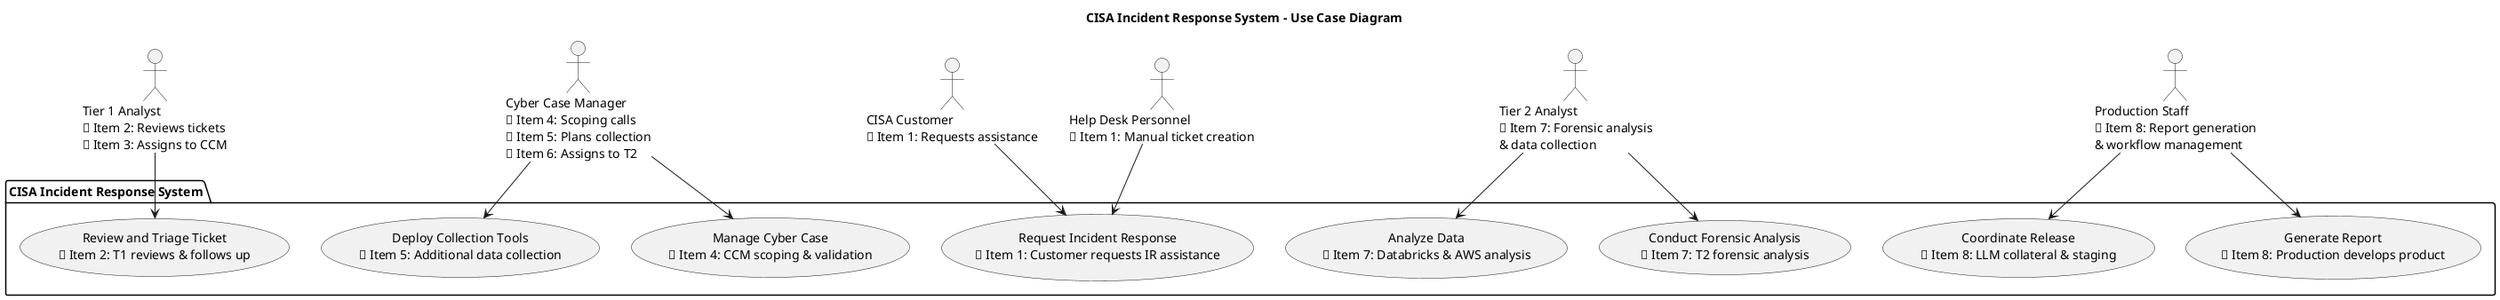 @startuml CISA_UseCase_Diagram
'!theme plain
title CISA Incident Response System - Use Case Diagram

' Actors
actor "CISA Customer\n📝 Item 1: Requests assistance" as Customer
actor "Tier 1 Analyst\n📝 Item 2: Reviews tickets\n📝 Item 3: Assigns to CCM" as T1
actor "Cyber Case Manager\n📝 Item 4: Scoping calls\n📝 Item 5: Plans collection\n📝 Item 6: Assigns to T2" as CCM
actor "Tier 2 Analyst\n📝 Item 7: Forensic analysis\n& data collection" as T2
actor "Production Staff\n📝 Item 8: Report generation\n& workflow management" as Prod
actor "Help Desk Personnel\n📝 Item 1: Manual ticket creation" as Help

' Use Cases
package "CISA Incident Response System" {
    usecase "Request Incident Response\n📝 Item 1: Customer requests IR assistance" as UC1
    usecase "Review and Triage Ticket\n📝 Item 2: T1 reviews & follows up" as UC2
    usecase "Manage Cyber Case\n📝 Item 4: CCM scoping & validation" as UC3
    usecase "Conduct Forensic Analysis\n📝 Item 7: T2 forensic analysis" as UC4
    usecase "Generate Report\n📝 Item 8: Production develops product" as UC5
    usecase "Deploy Collection Tools\n📝 Item 5: Additional data collection" as UC6
    usecase "Analyze Data\n📝 Item 7: Databricks & AWS analysis" as UC7
    usecase "Coordinate Release\n📝 Item 8: LLM collateral & staging" as UC8
}

' Relationships
Customer --> UC1
Help --> UC1
T1 --> UC2
CCM --> UC3
CCM --> UC6
T2 --> UC4
T2 --> UC7
Prod --> UC5
Prod --> UC8

@enduml

@startuml CISA_Activity_Diagram
!theme plain
title CISA Incident Response Process - Activity Diagram

start
note right: 📝 Item 1: Customer Requests IR Assistance

if (Request Method?) then (Web Intake)
  :Auto-create ServiceNow Ticket\n📝 Item 1: Automatic creation;
else (Phone/Other)
  :Help Desk Creates Ticket Manually\n📝 Item 1: Manual creation;
endif

:Tier 1 Analyst Reviews Ticket\n📝 Item 2: T1 reviews in ServiceNow;
:Follow Up with Customer for Critical Info\n📝 Item 2: Collect critical information;
:Update Ticket with Additional Info\n📝 Item 2: Additional info captured;
:Assign Ticket to Cyber Case Manager\n📝 Item 3: T1 assigns to CCM;

:CCM Reviews Ticket\n📝 Item 4: CCM reviews if needed;
:Schedule & Conduct Scoping Call\n📝 Item 4: Understand IR nature;
:Validate Data Access & Legal Agreements\n📝 Item 4: Legal agreements for non-federal;

if (Ongoing Active Intrusion?) then (Yes)
  :Plan Additional Data Collection\n📝 Item 5: Deploy additional collection;
else (No)
endif

:Assign to Tier 2 Analyst\n📝 Item 6: CCM assigns to T2/IR lead;

partition "📝 Item 7: Forensic Analysis Process" {
  :Tier 2 Analyst Reviews Ticket\n📝 Item 7: T2 reviews ticket info;
  :Deploy Network Sensors & EDR Agents\n📝 Item 7: Network TAP/SPAN & EDR deployment;
  :Collect Cloud, Network, Host Data\n📝 Item 7: Analyze customer data;
  :Upload Data to CISA Ops Environment\n📝 Item 7: Data to warm storage;
  :Run Triage Analytics in Databricks\n📝 Item 7: Canned analytics & auto-labeling;
  :Conduct Forensic Analysis in AWS Workspace\n📝 Item 7: Databricks & AWS analytic workspace;
  :Capture Critical Info in ServiceNow\n📝 Item 7: Standardized terminology;
  :Auto-populate Report Template\n📝 Item 7: Critical info populates template;
  :Catalog Analysis Artifacts\n📝 Item 7: Archive in Analytic Knowledge Base;
}

partition "📝 Item 8: Production Workflow" {
  :Hand Off to Production Staff\n📝 Item 7: T2 hands off to Production;
  :Production Staff Reviews Ticket\n📝 Item 8: Staff begins reviewing;
  :Create Automated Template\n📝 Item 8: ServiceNow workflow automation;
  :Coordinate with Internal Partners\n📝 Item 8: Notifications & collaboration;
  :Generate Collateral with LLM\n📝 Item 8: LLM & templates for collateral;
  :Finalize Product & Stage for Release\n📝 Item 8: Staff finalizes & stages;
  :Close Production & Ticket Workflows\n📝 Item 8: Close workflows & ticket;
}

stop

@enduml

@startuml CISA_Component_Diagram
'!theme plain
title CISA Incident Response System - Component Architecture

package "📝 Item 1: Front-End Systems" {
  [Web Intake Portal\n📝 Item 1: Auto-create tickets] as WebIntake
  [Help Desk System\n📝 Item 1: Manual ticket creation] as HelpDesk
}

package "📝 Items 2,3,6,7,8: Core Management Platform" {
  [ServiceNow Platform\n📝 Items 1,2,3,7,8: Central orchestration] as ServiceNow
  [Automated Workflows\n📝 Item 8: Workflow automation] as Workflows
  [Report Templates\n📝 Item 7,8: Auto-populate templates] as Templates
  [Notification System\n📝 Item 8: Partner coordination] as Notifications
}

package "📝 Item 7: Data Collection Infrastructure" {
  [Network Sensors\n📝 Item 7: Network TAP/SPAN] as NetworkSensors
  [EDR Agents\n📝 Item 7: All capable devices] as EDRAgents  
  [Forensic Images\n📝 Item 7: Triage images for endpoints\nwithout EDR capability] as ForensicImages
  [Data Normalization\n📝 Item 7: Normalized data to SIEM] as DataNormalization
}

package "📝 Item 7: Analytics & Processing Environment" {
  [CISA Ops Environment\n📝 Item 7: Customer data upload] as CISA_Ops
  [Warm Storage\n📝 Item 7: Data storage location] as WarmStorage
  [Databricks Analytics Platform\n📝 Item 7: Triage analytics] as Databricks
  [Canned Analytics\n📝 Item 7: Set of canned analytics\n(Note: Author questions effectiveness)] as CannedAnalytics
  [Automatic Data Labeling\n📝 Item 7: For supervised learning models] as AutoLabeling
}

package "📝 Item 7: Analysis Workspace" {
  [AWS Analytic Workspace\n📝 Item 7: Forensic analysis completion] as AWS_Analytics
  [Notebook Interface\n📝 Item 7: Databricks notebook interface] as NotebookInterface
  [Forensic Analysis Tools\n📝 Item 7: Preloaded analytic tools] as ForensicTools
  [Shared Analysis Environment\n📝 Item 7: Concurrent analysis by\nseveral T2 analysts] as SharedEnvironment
}

package "📝 Item 7: Knowledge Management" {
  [Analytic Knowledge Base\n📝 Item 7: Archive analysis artifacts] as AnalyticKB
  [ServiceNow Front End\n📝 Item 7: Knowledge base interface] as ServiceNowFE
  [AWS S3 Backend\n📝 Item 7: Backend storage] as S3Backend
}

package "📝 Item 8: Production & Release" {
  [LLM Engine\n📝 Item 8: LLM for collateral creation] as LLMEngine
  [Collateral Generation\n📝 Item 8: Social media, etc.] as CollateralGen
  [Product Staging\n📝 Item 8: Stages for release] as ProductStaging
  [Partner Coordination\n📝 Item 8: Internal/external partners] as PartnerCoord
}

package "📝 Item 4,7: Security & Access Control" {
  [Access Control\n📝 Item 7: Required permissions] as AccessControl
  [PCII Data Protection\n📝 Item 7: Critical Infrastructure\ndata segregation & access control] as PCIIProtection
  [Legal Agreement Management\n📝 Item 4: Non-federal entity\nlegal agreements] as LegalAgreements
}

' Connections
WebIntake --> ServiceNow
HelpDesk --> ServiceNow
ServiceNow --> Workflows
ServiceNow --> Templates
ServiceNow --> Notifications

NetworkSensors --> DataNormalization
EDRAgents --> DataNormalization
ForensicImages --> DataNormalization
DataNormalization --> WarmStorage

WarmStorage --> Databricks
Databricks --> CannedAnalytics
Databricks --> AutoLabeling
Databricks --> AWS_Analytics

AWS_Analytics --> NotebookInterface
AWS_Analytics --> ForensicTools
AWS_Analytics --> SharedEnvironment

AWS_Analytics --> AnalyticKB
AnalyticKB --> ServiceNowFE
ServiceNowFE --> S3Backend

ServiceNow --> LLMEngine
LLMEngine --> CollateralGen
ServiceNow --> ProductStaging
ServiceNow --> PartnerCoord

AccessControl --> CISA_Ops
PCIIProtection --> WarmStorage
LegalAgreements --> AccessControl

@enduml

@startuml CISA_Sequence_Diagram
'!theme plain
title CISA Incident Response Process - Sequence Diagram

participant "CISA Customer\n📝 Item 1,4: Requests IR &\nparticipates in scoping" as C
participant "ServiceNow\n📝 Items 1,2,3,7,8:\nCentral platform" as SN
participant "Tier 1 Analyst\n📝 Items 2,3:\nReviews & assigns" as T1
participant "Cyber Case Manager\n📝 Items 4,5,6: Scoping,\nvalidation, assignment" as CCM
participant "Tier 2 Analyst\n📝 Item 7:\nForensic analysis" as T2
participant "Databricks\n📝 Item 7:\nTriage analytics" as DB
participant "AWS Analytics\n📝 Item 7: Forensic\nanalysis workspace" as AWS
participant "Production Staff\n📝 Item 8:\nReport production" as PS

note over C,SN: 📝 Item 1: Customer requests IR assistance
C ->> SN: Submit IR Request (web intake or help desk)

alt Web Intake (Item 1)
  SN ->> SN: Auto-create ServiceNow ticket
else Manual Intake (Item 1)
  note over SN: Help desk creates ticket manually
end

note over SN,T1: 📝 Item 2: T1 reviews ticket & follows up
SN ->> T1: Notify of new ticket
T1 ->> C: Follow up for critical information
C ->> T1: Provide additional details
T1 ->> SN: Update ticket with additional information

note over T1,CCM: 📝 Item 3: T1 assigns to CCM
T1 ->> CCM: Assign ticket to Cyber Case Manager

note over CCM,C: 📝 Item 4: CCM scoping & validation
CCM ->> C: Schedule scoping call with customer
C ->> CCM: Participate in scoping call
CCM ->> CCM: Understand nature of IR request
CCM ->> CCM: Validate data access availability
CCM ->> CCM: Ensure legal agreements (non-federal entities)

note over CCM: 📝 Item 5: Evaluate for ongoing intrusion
alt Ongoing Active Intrusion (Item 5)
  CCM ->> CCM: Evaluate and plan additional data collection
  CCM ->> C: Plan deployment in customer environment
end

note over CCM,T2: 📝 Item 6: CCM assigns to T2/IR lead
CCM ->> T2: Assign ticket to IR engagement lead/Tier 2

note over T2,AWS: 📝 Item 7: Complex forensic analysis process
T2 ->> SN: Review ticket information
T2 ->> C: Request required permissions for cloud environments
T2 ->> C: Deploy network sensors (TAP/SPAN)
T2 ->> C: Deploy EDR agents to all capable devices
T2 ->> C: Create forensic images for non-EDR endpoints

T2 ->> DB: Upload customer data to CISA Ops warm storage
DB ->> DB: Run canned set of triage analytics
DB ->> DB: Automatically label data for ML models
DB ->> T2: Return triage analytics results

T2 ->> AWS: Use Databricks and AWS analytic workspace
AWS ->> AWS: Provide notebook interface access
AWS ->> AWS: Load forensic analysis tools
AWS ->> AWS: Enable shared environment for concurrent analysis
AWS ->> T2: Return forensic analysis results

T2 ->> SN: Capture critical info (standardized terminology)
SN ->> SN: Auto-populate report template
T2 ->> SN: Catalog analysis artifacts in Knowledge Base

note over T2,PS: 📝 Item 7→8: Handoff to Production
T2 ->> PS: Hand off ticket to Production staff

note over PS,SN: 📝 Item 8: Production workflow
PS ->> SN: Receive notification via ServiceNow
PS ->> SN: Begin reviewing and developing product
PS ->> SN: Kick off automated template creation workflow
PS ->> SN: Incorporate data from ticket into template
PS ->> SN: Send notifications to internal collaboration partners
PS ->> SN: Coordinate with external partners (if applicable)
PS ->> SN: Create collateral using LLM and templates
PS ->> SN: Finalize product and stage for release
PS ->> SN: Close Production workflow
PS ->> SN: Close ticket workflow

note over C,PS: Process Complete - All Items 1-8 Executed

@enduml

@startuml CISA_Class_Diagram
'!theme plain
title CISA Incident Response System - Class Diagram (SysML V2 Structure)

abstract class "System Actor" {
}

class "CISA Customer" {
  +name: String
  +entityType: String
  +hasLegalAgreements: Boolean
  --
  📝 Item 1: Requests IR assistance
  📝 Item 4: Participates in scoping calls
}

class "Tier 1 Analyst" {
  +analystId: String
  --
  +reviewTicket()
  +followUpWithCustomer()
  +updateTicketInformation()
  +assignToCaseManager()
  --
  📝 Item 2: Reviews tickets, follows up
  📝 Item 3: Assigns to CCM
}

class "Cyber Case Manager" {
  +managerId: String
  --
  +reviewTicket()
  +scheduleScopingCall()
  +validateDataAccess()
  +ensureLegalAgreements()
  +planDataCollection()
  +assignToTier2()
  --
  📝 Item 4: Scoping, validation
  📝 Item 5: Plans collection
  📝 Item 6: Assigns to T2
}

class "Tier 2 Analyst" {
  +analystId: String
  +specializations: String[]
  --
  +conductForensicAnalysis()
  +deployCollectionTools()
  +analyzeData()
  +captureCriticalInformation()
  +catalogArtifacts()
  --
  📝 Item 7: Forensic analysis
  & data collection
}

class "Production Staff" {
  +staffId: String
  --
  +reviewAnalysisResults()
  +generateReport()
  +coordinateWithPartners()
  +createCollateral()
  +stageForRelease()
  --
  📝 Item 8: Report generation
  & workflow management
}

class "ServiceNow Platform" {
  +ticketId: String
  +status: String
  +priority: String
  --
  +createTicket()
  +updateTicket()
  +assignTicket()
  +autoPopulateTemplate()
  +closeWorkflow()
  --
  📝 Items 1,2,3,7,8: Central orchestration
}

class "Databricks Analytics Platform" {
  +dataVolume: Real
  +analyticsResults: String
  --
  +ingestData()
  +runTriageAnalytics()
  +labelDataForML()
  +generateAnalyticsResults()
  --
  📝 Item 7: Triage analytics
}

class "AWS Analytic Workspace" {
  +workspaceId: String
  +concurrentUsers: Integer  
  --
  +provideAnalysisEnvironment()
  +runForensicTools()
  +enableCollaborativeAnalysis()
  --
  📝 Item 7: Forensic analysis workspace
}

"System Actor" <|-- "CISA Customer"
"System Actor" <|-- "Tier 1 Analyst"
"System Actor" <|-- "Cyber Case Manager"
"System Actor" <|-- "Tier 2 Analyst"
"System Actor" <|-- "Production Staff"

"CISA Customer" --> "ServiceNow Platform" : submits requests
"Tier 1 Analyst" --> "ServiceNow Platform" : manages tickets
"Cyber Case Manager" --> "ServiceNow Platform" : scoping & validation
"Tier 2 Analyst" --> "Databricks Analytics Platform" : uploads data
"Tier 2 Analyst" --> "AWS Analytic Workspace" : conducts analysis
"Production Staff" --> "ServiceNow Platform" : generates reports

@enduml